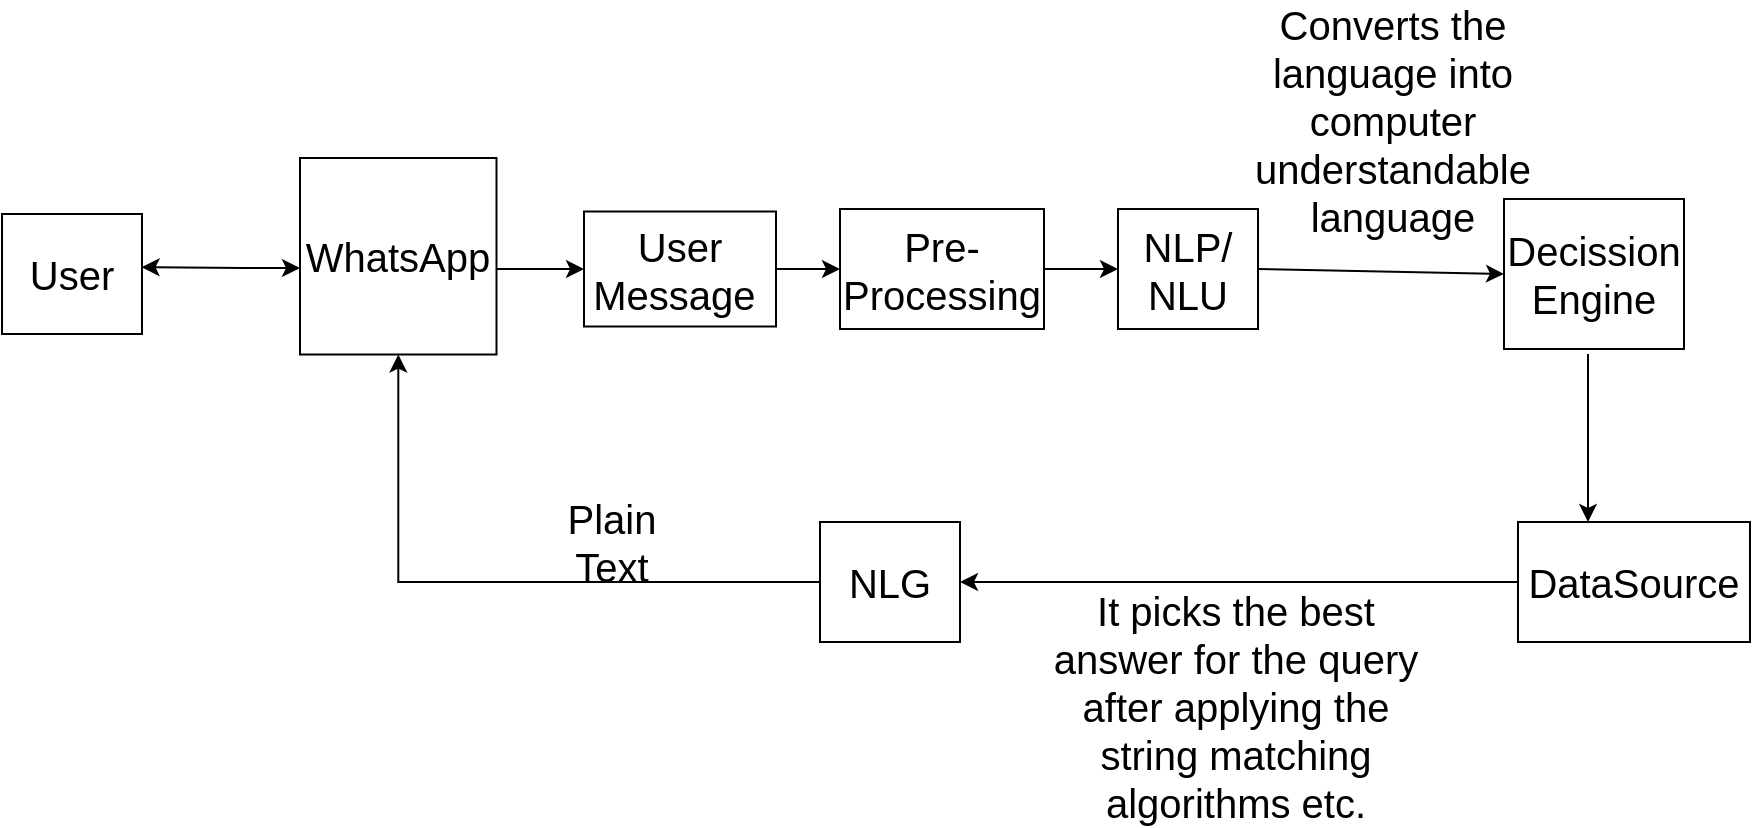 <mxfile version="14.2.3" type="github"><diagram id="3FoBtXnlDN1VvUBQLgJO" name="Page-1"><mxGraphModel dx="2181" dy="745" grid="0" gridSize="10" guides="1" tooltips="1" connect="1" arrows="1" fold="1" page="1" pageScale="1" pageWidth="850" pageHeight="1100" math="0" shadow="0"><root><mxCell id="0"/><mxCell id="1" parent="0"/><mxCell id="lG1iX6WZz1ypK61BpG-k-7" style="edgeStyle=orthogonalEdgeStyle;rounded=0;orthogonalLoop=1;jettySize=auto;html=1;entryX=0;entryY=0.5;entryDx=0;entryDy=0;" parent="1" source="A8U0rmetQ0l0-1o7Yb34-1" target="A8U0rmetQ0l0-1o7Yb34-2" edge="1"><mxGeometry relative="1" as="geometry"><Array as="points"><mxPoint x="215" y="140"/></Array></mxGeometry></mxCell><mxCell id="lG1iX6WZz1ypK61BpG-k-12" style="edgeStyle=orthogonalEdgeStyle;rounded=0;orthogonalLoop=1;jettySize=auto;html=1;entryX=0.997;entryY=0.443;entryDx=0;entryDy=0;entryPerimeter=0;startArrow=classic;startFill=1;" parent="1" source="A8U0rmetQ0l0-1o7Yb34-1" target="A8U0rmetQ0l0-1o7Yb34-12" edge="1"><mxGeometry relative="1" as="geometry"><Array as="points"><mxPoint x="65" y="139"/><mxPoint x="65" y="139"/></Array></mxGeometry></mxCell><mxCell id="A8U0rmetQ0l0-1o7Yb34-1" value="&lt;font style=&quot;font-size: 20px&quot;&gt;WhatsApp&lt;/font&gt;" style="whiteSpace=wrap;html=1;aspect=fixed;" parent="1" vertex="1"><mxGeometry x="93" y="84" width="98.25" height="98.25" as="geometry"/></mxCell><mxCell id="lG1iX6WZz1ypK61BpG-k-4" style="edgeStyle=orthogonalEdgeStyle;rounded=0;orthogonalLoop=1;jettySize=auto;html=1;entryX=0;entryY=0.5;entryDx=0;entryDy=0;" parent="1" source="A8U0rmetQ0l0-1o7Yb34-2" target="lG1iX6WZz1ypK61BpG-k-2" edge="1"><mxGeometry relative="1" as="geometry"/></mxCell><mxCell id="A8U0rmetQ0l0-1o7Yb34-2" value="&lt;font style=&quot;font-size: 20px&quot;&gt;User Message&amp;nbsp;&lt;/font&gt;" style="rounded=0;whiteSpace=wrap;html=1;" parent="1" vertex="1"><mxGeometry x="235" y="110.75" width="96" height="57.5" as="geometry"/></mxCell><mxCell id="A8U0rmetQ0l0-1o7Yb34-4" value="&lt;font style=&quot;font-size: 20px&quot;&gt;NLP/ NLU&lt;/font&gt;" style="rounded=0;whiteSpace=wrap;html=1;" parent="1" vertex="1"><mxGeometry x="502" y="109.5" width="70" height="60" as="geometry"/></mxCell><mxCell id="A8U0rmetQ0l0-1o7Yb34-38" value="" style="edgeStyle=orthogonalEdgeStyle;rounded=0;orthogonalLoop=1;jettySize=auto;html=1;" parent="1" target="A8U0rmetQ0l0-1o7Yb34-6" edge="1"><mxGeometry relative="1" as="geometry"><mxPoint x="737" y="182" as="sourcePoint"/><Array as="points"><mxPoint x="737" y="182"/></Array></mxGeometry></mxCell><mxCell id="A8U0rmetQ0l0-1o7Yb34-5" value="&lt;font style=&quot;font-size: 20px&quot;&gt;Decission Engine&lt;/font&gt;" style="rounded=0;whiteSpace=wrap;html=1;" parent="1" vertex="1"><mxGeometry x="695" y="104.5" width="90" height="75" as="geometry"/></mxCell><mxCell id="A8U0rmetQ0l0-1o7Yb34-30" value="" style="edgeStyle=orthogonalEdgeStyle;rounded=0;orthogonalLoop=1;jettySize=auto;html=1;" parent="1" source="A8U0rmetQ0l0-1o7Yb34-6" target="A8U0rmetQ0l0-1o7Yb34-7" edge="1"><mxGeometry relative="1" as="geometry"/></mxCell><mxCell id="A8U0rmetQ0l0-1o7Yb34-6" value="&lt;font style=&quot;font-size: 20px&quot;&gt;DataSource&lt;/font&gt;" style="rounded=0;whiteSpace=wrap;html=1;" parent="1" vertex="1"><mxGeometry x="702" y="266" width="116" height="60" as="geometry"/></mxCell><mxCell id="lG1iX6WZz1ypK61BpG-k-6" style="edgeStyle=orthogonalEdgeStyle;rounded=0;orthogonalLoop=1;jettySize=auto;html=1;" parent="1" source="A8U0rmetQ0l0-1o7Yb34-7" target="A8U0rmetQ0l0-1o7Yb34-1" edge="1"><mxGeometry relative="1" as="geometry"/></mxCell><mxCell id="A8U0rmetQ0l0-1o7Yb34-7" value="&lt;font style=&quot;font-size: 20px&quot;&gt;NLG&lt;/font&gt;" style="rounded=0;whiteSpace=wrap;html=1;" parent="1" vertex="1"><mxGeometry x="353" y="266" width="70" height="60" as="geometry"/></mxCell><mxCell id="A8U0rmetQ0l0-1o7Yb34-10" value="" style="endArrow=classic;html=1;entryX=0;entryY=0.5;entryDx=0;entryDy=0;exitX=1;exitY=0.5;exitDx=0;exitDy=0;" parent="1" source="A8U0rmetQ0l0-1o7Yb34-4" target="A8U0rmetQ0l0-1o7Yb34-5" edge="1"><mxGeometry width="50" height="50" relative="1" as="geometry"><mxPoint x="602" y="149" as="sourcePoint"/><mxPoint x="652" y="149.5" as="targetPoint"/><Array as="points"/></mxGeometry></mxCell><mxCell id="A8U0rmetQ0l0-1o7Yb34-12" value="&lt;font style=&quot;font-size: 20px&quot;&gt;User&lt;/font&gt;" style="rounded=0;whiteSpace=wrap;html=1;" parent="1" vertex="1"><mxGeometry x="-56" y="112" width="70" height="60" as="geometry"/></mxCell><mxCell id="A8U0rmetQ0l0-1o7Yb34-23" value="&lt;font style=&quot;font-size: 20px&quot;&gt;It picks the best answer for the query after applying the string matching algorithms etc.&lt;/font&gt;" style="text;html=1;strokeColor=none;fillColor=none;align=center;verticalAlign=middle;whiteSpace=wrap;rounded=0;" parent="1" vertex="1"><mxGeometry x="468" y="348" width="186" height="20" as="geometry"/></mxCell><mxCell id="A8U0rmetQ0l0-1o7Yb34-20" value="&lt;font style=&quot;font-size: 20px&quot;&gt;Converts the language into computer understandable language&lt;/font&gt;" style="text;html=1;strokeColor=none;fillColor=none;align=center;verticalAlign=middle;whiteSpace=wrap;rounded=0;" parent="1" vertex="1"><mxGeometry x="558" y="55" width="163" height="20" as="geometry"/></mxCell><mxCell id="A8U0rmetQ0l0-1o7Yb34-34" value="&lt;font style=&quot;font-size: 20px&quot;&gt;Plain Text&lt;/font&gt;" style="text;html=1;strokeColor=none;fillColor=none;align=center;verticalAlign=middle;whiteSpace=wrap;rounded=0;" parent="1" vertex="1"><mxGeometry x="229" y="266" width="40" height="20" as="geometry"/></mxCell><mxCell id="lG1iX6WZz1ypK61BpG-k-5" style="edgeStyle=orthogonalEdgeStyle;rounded=0;orthogonalLoop=1;jettySize=auto;html=1;" parent="1" source="lG1iX6WZz1ypK61BpG-k-2" target="A8U0rmetQ0l0-1o7Yb34-4" edge="1"><mxGeometry relative="1" as="geometry"/></mxCell><mxCell id="lG1iX6WZz1ypK61BpG-k-2" value="&lt;font style=&quot;font-size: 20px&quot;&gt;Pre-Processing&lt;/font&gt;" style="rounded=0;whiteSpace=wrap;html=1;" parent="1" vertex="1"><mxGeometry x="363" y="109.5" width="102" height="60" as="geometry"/></mxCell></root></mxGraphModel></diagram></mxfile>